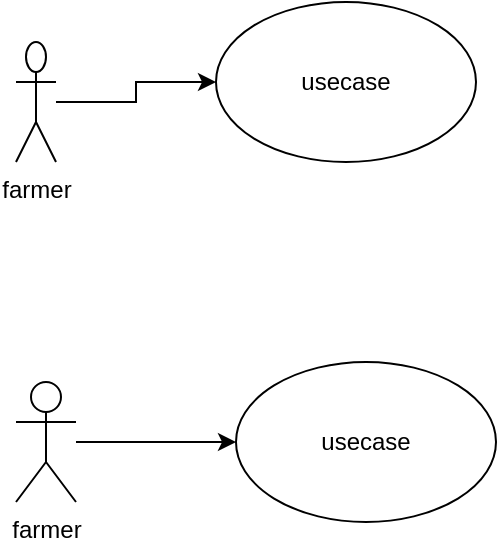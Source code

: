 <mxfile version="13.0.3" type="device"><diagram id="2d2eebc8-8f40-dc8b-ab88-f58a19a481ff" name="Page-1"><mxGraphModel dx="852" dy="502" grid="1" gridSize="10" guides="1" tooltips="1" connect="1" arrows="1" fold="1" page="1" pageScale="1" pageWidth="827" pageHeight="1169" background="#ffffff" math="0" shadow="0"><root><mxCell id="0"/><mxCell id="1" parent="0"/><mxCell id="D3wiVnBU3d6sQpcNOPKU-39" style="edgeStyle=orthogonalEdgeStyle;rounded=0;orthogonalLoop=1;jettySize=auto;html=1;" parent="1" source="2" target="D3wiVnBU3d6sQpcNOPKU-33" edge="1"><mxGeometry relative="1" as="geometry"/></mxCell><mxCell id="2" value="farmer" style="shape=umlActor;verticalLabelPosition=bottom;labelBackgroundColor=#ffffff;verticalAlign=top;html=1;" parent="1" vertex="1"><mxGeometry x="100" y="240" width="30" height="60" as="geometry"/></mxCell><mxCell id="17" style="edgeStyle=orthogonalEdgeStyle;rounded=0;html=1;exitX=0.5;exitY=1;entryX=0.5;entryY=0;jettySize=auto;orthogonalLoop=1;" parent="1" edge="1"><mxGeometry relative="1" as="geometry"><mxPoint x="450" y="170" as="sourcePoint"/></mxGeometry></mxCell><mxCell id="16" style="edgeStyle=orthogonalEdgeStyle;rounded=0;html=1;exitX=0.5;exitY=1;entryX=0.5;entryY=0;jettySize=auto;orthogonalLoop=1;" parent="1" edge="1"><mxGeometry relative="1" as="geometry"><mxPoint x="450" y="80" as="sourcePoint"/></mxGeometry></mxCell><mxCell id="18" style="edgeStyle=orthogonalEdgeStyle;rounded=0;html=1;exitX=1;exitY=0;entryX=0;entryY=0.5;jettySize=auto;orthogonalLoop=1;" parent="1" edge="1"><mxGeometry relative="1" as="geometry"><mxPoint x="499" y="200" as="sourcePoint"/></mxGeometry></mxCell><mxCell id="20" style="edgeStyle=orthogonalEdgeStyle;rounded=0;html=1;exitX=0.5;exitY=1;entryX=0.5;entryY=0;jettySize=auto;orthogonalLoop=1;" parent="1" edge="1"><mxGeometry relative="1" as="geometry"><mxPoint x="450" y="370" as="sourcePoint"/></mxGeometry></mxCell><mxCell id="21" style="edgeStyle=orthogonalEdgeStyle;rounded=0;html=1;exitX=1;exitY=0.5;entryX=0;entryY=0.5;jettySize=auto;orthogonalLoop=1;" parent="1" edge="1"><mxGeometry relative="1" as="geometry"><mxPoint x="530" y="450" as="sourcePoint"/></mxGeometry></mxCell><mxCell id="D3wiVnBU3d6sQpcNOPKU-23" value="usecase" style="ellipse;whiteSpace=wrap;html=1;" parent="1" vertex="1"><mxGeometry x="200" y="50" width="130" height="80" as="geometry"/></mxCell><mxCell id="D3wiVnBU3d6sQpcNOPKU-33" value="usecase" style="ellipse;whiteSpace=wrap;html=1;" parent="1" vertex="1"><mxGeometry x="210" y="230" width="130" height="80" as="geometry"/></mxCell><mxCell id="D3wiVnBU3d6sQpcNOPKU-36" style="edgeStyle=orthogonalEdgeStyle;rounded=0;orthogonalLoop=1;jettySize=auto;html=1;" parent="1" source="D3wiVnBU3d6sQpcNOPKU-34" target="D3wiVnBU3d6sQpcNOPKU-23" edge="1"><mxGeometry relative="1" as="geometry"/></mxCell><mxCell id="D3wiVnBU3d6sQpcNOPKU-34" value="farmer" style="shape=umlActor;verticalLabelPosition=bottom;labelBackgroundColor=#ffffff;verticalAlign=top;html=1;" parent="1" vertex="1"><mxGeometry x="100" y="70" width="20" height="60" as="geometry"/></mxCell></root></mxGraphModel></diagram></mxfile>